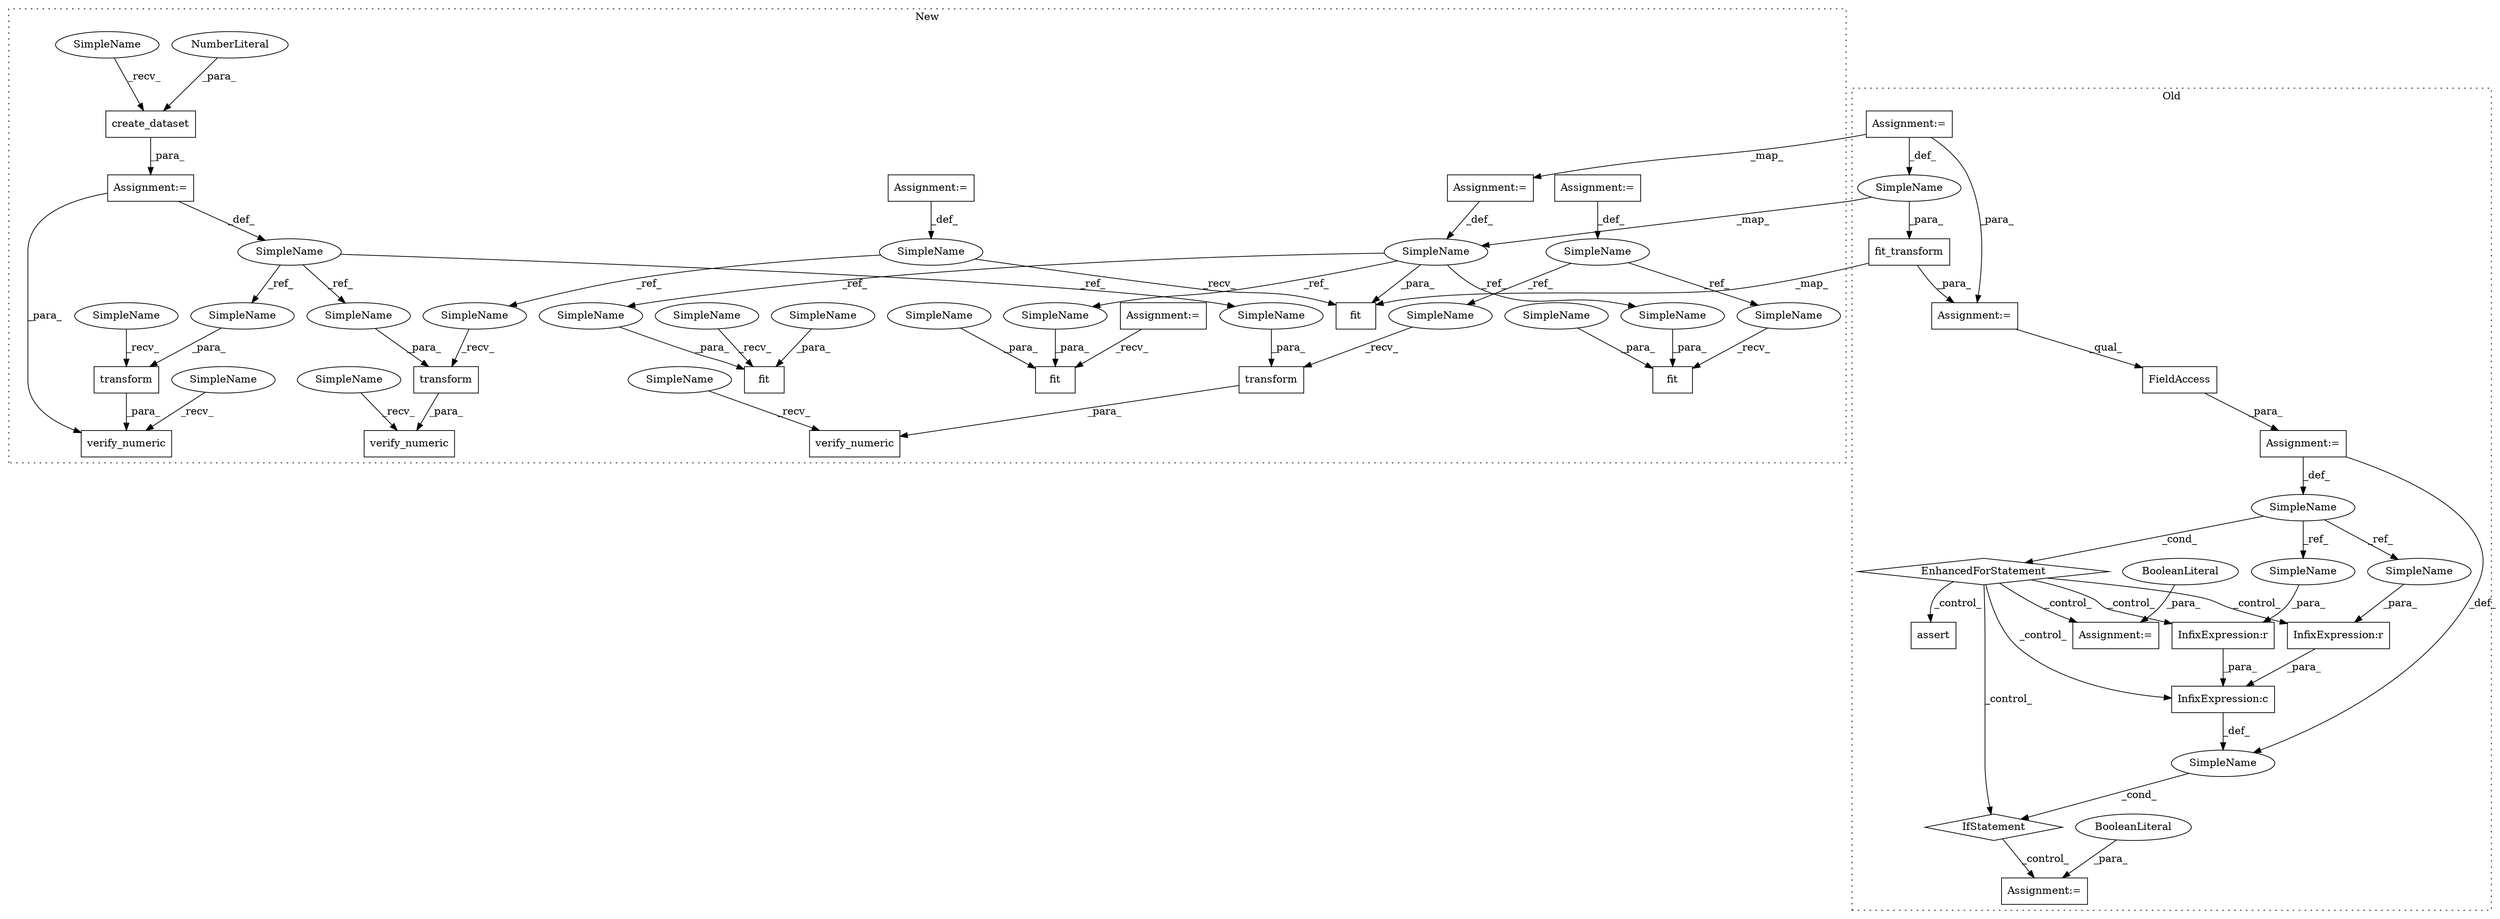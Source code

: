 digraph G {
subgraph cluster0 {
1 [label="assert" a="32" s="4532,4550" l="11,1" shape="box"];
3 [label="SimpleName" a="42" s="4406" l="2" shape="ellipse"];
4 [label="InfixExpression:c" a="27" s="4470" l="4" shape="box"];
8 [label="EnhancedForStatement" a="70" s="4349,4424" l="53,2" shape="diamond"];
15 [label="fit_transform" a="32" s="4322,4342" l="14,1" shape="box"];
20 [label="SimpleName" a="42" s="4278" l="1" shape="ellipse"];
22 [label="InfixExpression:r" a="27" s="4462" l="4" shape="box"];
23 [label="InfixExpression:r" a="27" s="4477" l="4" shape="box"];
24 [label="FieldAccess" a="22" s="4411" l="13" shape="box"];
25 [label="IfStatement" a="25" s="4455,4487" l="4,2" shape="diamond"];
26 [label="SimpleName" a="42" s="" l="" shape="ellipse"];
27 [label="Assignment:=" a="7" s="4506" l="1" shape="box"];
28 [label="BooleanLiteral" a="9" s="4507" l="4" shape="ellipse"];
34 [label="Assignment:=" a="7" s="4317" l="1" shape="box"];
35 [label="Assignment:=" a="7" s="4441" l="1" shape="box"];
36 [label="BooleanLiteral" a="9" s="4442" l="5" shape="ellipse"];
37 [label="Assignment:=" a="7" s="4349,4424" l="53,2" shape="box"];
38 [label="Assignment:=" a="7" s="4279" l="1" shape="box"];
53 [label="SimpleName" a="42" s="4475" l="2" shape="ellipse"];
54 [label="SimpleName" a="42" s="4460" l="2" shape="ellipse"];
label = "Old";
style="dotted";
}
subgraph cluster1 {
2 [label="verify_numeric" a="32" s="5986,6019" l="15,1" shape="box"];
5 [label="create_dataset" a="32" s="5782,5800" l="15,1" shape="box"];
6 [label="NumberLiteral" a="34" s="5797" l="3" shape="ellipse"];
7 [label="verify_numeric" a="32" s="6098,6131" l="15,1" shape="box"];
9 [label="transform" a="32" s="5898,5911" l="10,1" shape="box"];
10 [label="verify_numeric" a="32" s="5879,5912" l="15,1" shape="box"];
11 [label="SimpleName" a="42" s="5773" l="3" shape="ellipse"];
12 [label="transform" a="32" s="6117,6130" l="10,1" shape="box"];
13 [label="SimpleName" a="42" s="6026" l="3" shape="ellipse"];
14 [label="fit" a="32" s="6076,6086" l="4,1" shape="box"];
16 [label="fit" a="32" s="5964,5974" l="4,1" shape="box"];
17 [label="SimpleName" a="42" s="5919" l="3" shape="ellipse"];
18 [label="transform" a="32" s="6005,6018" l="10,1" shape="box"];
19 [label="SimpleName" a="42" s="5740" l="1" shape="ellipse"];
21 [label="fit" a="32" s="5857,5867" l="4,1" shape="box"];
29 [label="Assignment:=" a="7" s="5922" l="1" shape="box"];
30 [label="fit" a="32" s="6189,6199" l="4,1" shape="box"];
31 [label="Assignment:=" a="7" s="6141" l="1" shape="box"];
32 [label="Assignment:=" a="7" s="6029" l="1" shape="box"];
33 [label="Assignment:=" a="7" s="5776" l="1" shape="box"];
39 [label="Assignment:=" a="7" s="5741" l="1" shape="box"];
40 [label="SimpleName" a="42" s="5960" l="3" shape="ellipse"];
41 [label="SimpleName" a="42" s="6001" l="3" shape="ellipse"];
42 [label="SimpleName" a="42" s="5894" l="3" shape="ellipse"];
43 [label="SimpleName" a="42" s="5853" l="3" shape="ellipse"];
44 [label="SimpleName" a="42" s="5863" l="4" shape="ellipse"];
45 [label="SimpleName" a="42" s="6195" l="4" shape="ellipse"];
46 [label="SimpleName" a="42" s="5970" l="4" shape="ellipse"];
47 [label="SimpleName" a="42" s="5908" l="3" shape="ellipse"];
48 [label="SimpleName" a="42" s="6015" l="3" shape="ellipse"];
49 [label="SimpleName" a="42" s="6127" l="3" shape="ellipse"];
50 [label="SimpleName" a="42" s="5861" l="1" shape="ellipse"];
51 [label="SimpleName" a="42" s="6193" l="1" shape="ellipse"];
52 [label="SimpleName" a="42" s="5968" l="1" shape="ellipse"];
55 [label="SimpleName" a="42" s="6113" l="3" shape="ellipse"];
56 [label="SimpleName" a="42" s="6093" l="4" shape="ellipse"];
57 [label="SimpleName" a="42" s="5777" l="4" shape="ellipse"];
58 [label="SimpleName" a="42" s="5981" l="4" shape="ellipse"];
59 [label="SimpleName" a="42" s="5874" l="4" shape="ellipse"];
label = "New";
style="dotted";
}
3 -> 53 [label="_ref_"];
3 -> 54 [label="_ref_"];
3 -> 8 [label="_cond_"];
4 -> 26 [label="_def_"];
5 -> 33 [label="_para_"];
6 -> 5 [label="_para_"];
8 -> 1 [label="_control_"];
8 -> 22 [label="_control_"];
8 -> 35 [label="_control_"];
8 -> 4 [label="_control_"];
8 -> 23 [label="_control_"];
8 -> 25 [label="_control_"];
9 -> 10 [label="_para_"];
11 -> 48 [label="_ref_"];
11 -> 49 [label="_ref_"];
11 -> 47 [label="_ref_"];
12 -> 7 [label="_para_"];
13 -> 14 [label="_recv_"];
13 -> 55 [label="_ref_"];
15 -> 34 [label="_para_"];
15 -> 14 [label="_map_"];
17 -> 40 [label="_ref_"];
17 -> 41 [label="_ref_"];
18 -> 2 [label="_para_"];
19 -> 14 [label="_para_"];
19 -> 52 [label="_ref_"];
19 -> 50 [label="_ref_"];
19 -> 51 [label="_ref_"];
20 -> 15 [label="_para_"];
20 -> 19 [label="_map_"];
22 -> 4 [label="_para_"];
23 -> 4 [label="_para_"];
24 -> 37 [label="_para_"];
25 -> 27 [label="_control_"];
26 -> 25 [label="_cond_"];
28 -> 27 [label="_para_"];
29 -> 17 [label="_def_"];
31 -> 30 [label="_recv_"];
32 -> 13 [label="_def_"];
33 -> 10 [label="_para_"];
33 -> 11 [label="_def_"];
34 -> 24 [label="_qual_"];
36 -> 35 [label="_para_"];
37 -> 3 [label="_def_"];
37 -> 26 [label="_def_"];
38 -> 39 [label="_map_"];
38 -> 20 [label="_def_"];
38 -> 34 [label="_para_"];
39 -> 19 [label="_def_"];
40 -> 16 [label="_recv_"];
41 -> 18 [label="_recv_"];
42 -> 9 [label="_recv_"];
43 -> 21 [label="_recv_"];
44 -> 21 [label="_para_"];
45 -> 30 [label="_para_"];
46 -> 16 [label="_para_"];
47 -> 9 [label="_para_"];
48 -> 18 [label="_para_"];
49 -> 12 [label="_para_"];
50 -> 21 [label="_para_"];
51 -> 30 [label="_para_"];
52 -> 16 [label="_para_"];
53 -> 23 [label="_para_"];
54 -> 22 [label="_para_"];
55 -> 12 [label="_recv_"];
56 -> 7 [label="_recv_"];
57 -> 5 [label="_recv_"];
58 -> 2 [label="_recv_"];
59 -> 10 [label="_recv_"];
}